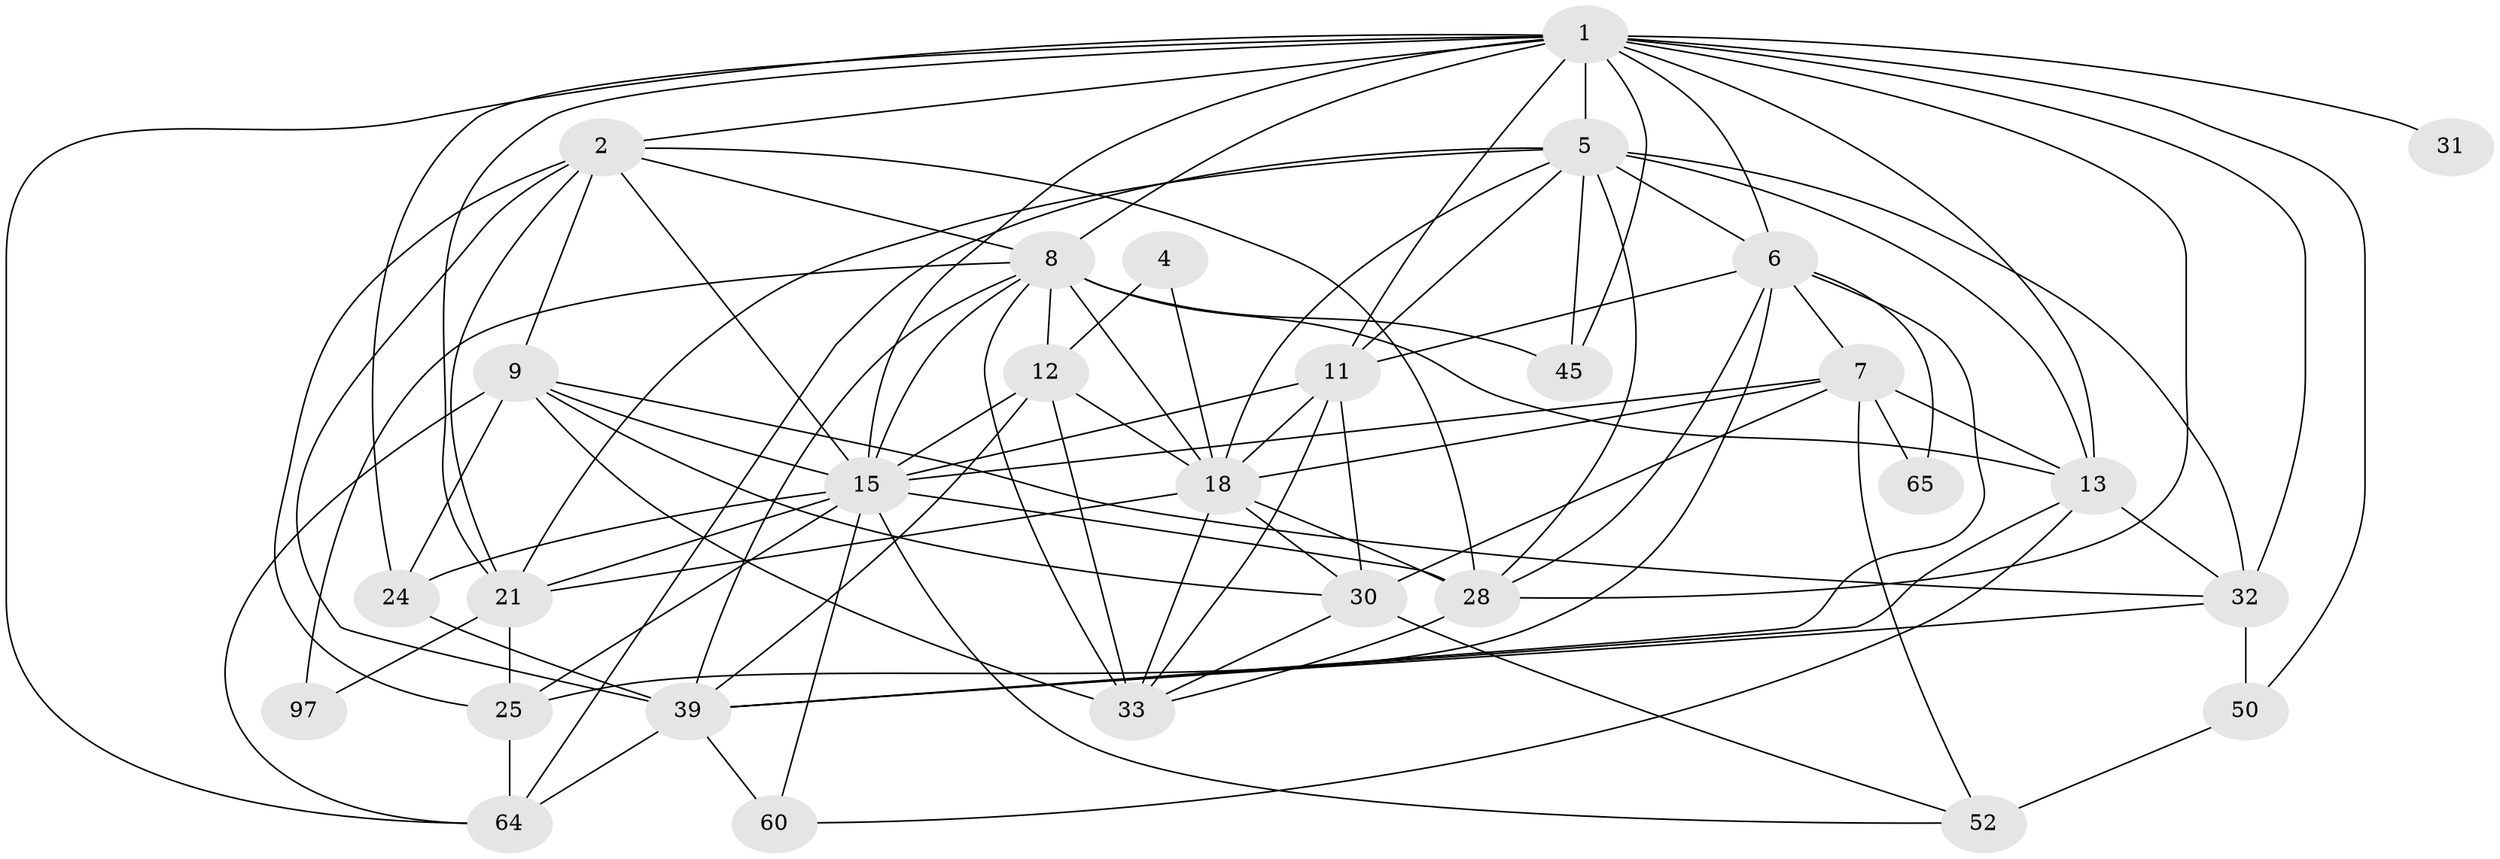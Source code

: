 // original degree distribution, {7: 0.04081632653061224, 5: 0.16326530612244897, 3: 0.2857142857142857, 4: 0.29591836734693877, 2: 0.11224489795918367, 6: 0.09183673469387756, 8: 0.01020408163265306}
// Generated by graph-tools (version 1.1) at 2025/18/03/04/25 18:18:56]
// undirected, 29 vertices, 92 edges
graph export_dot {
graph [start="1"]
  node [color=gray90,style=filled];
  1 [super="+78+38+61+58+3+62"];
  2 [super="+16"];
  4;
  5 [super="+86+19+20"];
  6 [super="+27"];
  7 [super="+84+79"];
  8 [super="+10+96+91+49"];
  9 [super="+93+26"];
  11 [super="+17+94"];
  12 [super="+75+73"];
  13 [super="+46+40+69"];
  15 [super="+23+48+22"];
  18 [super="+29+56"];
  21 [super="+42"];
  24 [super="+81"];
  25 [super="+37"];
  28 [super="+89+41+59"];
  30 [super="+57+85"];
  31;
  32 [super="+54+55"];
  33 [super="+76"];
  39 [super="+43"];
  45;
  50 [super="+63"];
  52;
  60;
  64 [super="+82"];
  65 [super="+70"];
  97;
  1 -- 31 [weight=2];
  1 -- 8 [weight=5];
  1 -- 24;
  1 -- 11;
  1 -- 32 [weight=3];
  1 -- 2 [weight=2];
  1 -- 64;
  1 -- 21;
  1 -- 13;
  1 -- 28 [weight=3];
  1 -- 5 [weight=3];
  1 -- 50;
  1 -- 45;
  1 -- 15 [weight=2];
  1 -- 6 [weight=3];
  2 -- 39;
  2 -- 8;
  2 -- 21;
  2 -- 25;
  2 -- 15;
  2 -- 9;
  2 -- 28;
  4 -- 12;
  4 -- 18;
  5 -- 11 [weight=2];
  5 -- 32 [weight=2];
  5 -- 21;
  5 -- 64;
  5 -- 13;
  5 -- 45;
  5 -- 18;
  5 -- 6;
  5 -- 28;
  6 -- 65;
  6 -- 7;
  6 -- 39;
  6 -- 11;
  6 -- 25;
  6 -- 28;
  7 -- 30;
  7 -- 65 [weight=2];
  7 -- 18 [weight=2];
  7 -- 52;
  7 -- 15;
  7 -- 13;
  8 -- 45 [weight=2];
  8 -- 33;
  8 -- 97;
  8 -- 12;
  8 -- 18 [weight=2];
  8 -- 15;
  8 -- 13;
  8 -- 39;
  9 -- 33 [weight=3];
  9 -- 32;
  9 -- 64;
  9 -- 30;
  9 -- 15;
  9 -- 24;
  11 -- 33;
  11 -- 30 [weight=2];
  11 -- 15;
  11 -- 18;
  12 -- 33;
  12 -- 39;
  12 -- 15;
  12 -- 18;
  13 -- 39;
  13 -- 32 [weight=2];
  13 -- 60;
  15 -- 52;
  15 -- 21;
  15 -- 60;
  15 -- 28 [weight=2];
  15 -- 25;
  15 -- 24;
  18 -- 21;
  18 -- 28 [weight=2];
  18 -- 33;
  18 -- 30;
  21 -- 97;
  21 -- 25 [weight=2];
  24 -- 39;
  25 -- 64;
  28 -- 33;
  30 -- 33;
  30 -- 52;
  32 -- 39;
  32 -- 50;
  39 -- 64;
  39 -- 60;
  50 -- 52;
}
